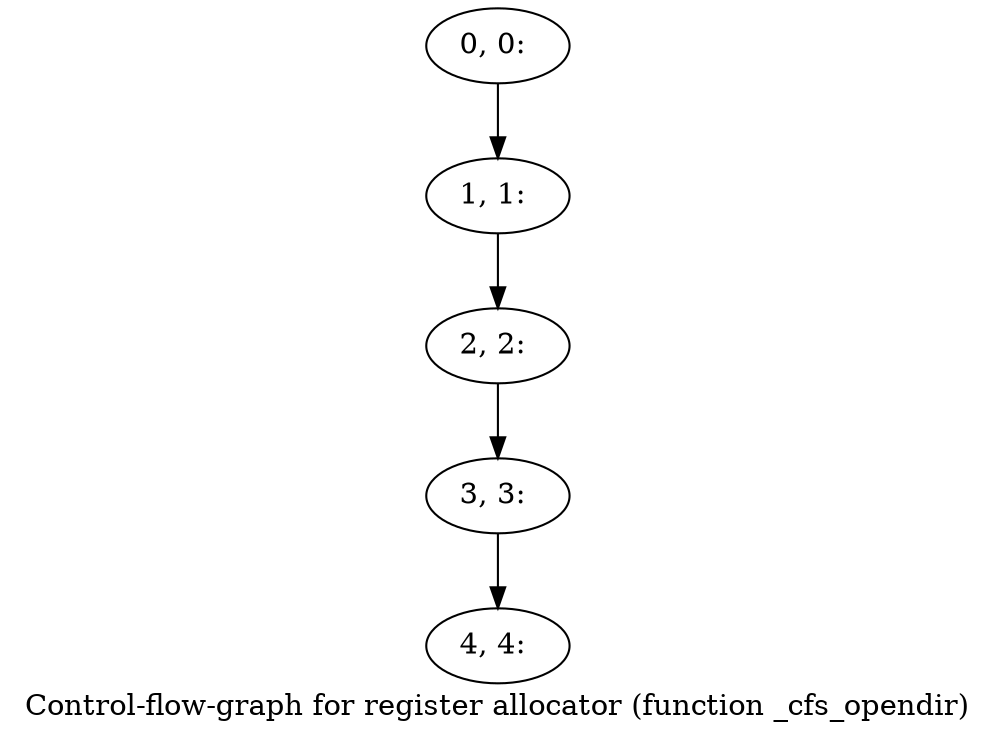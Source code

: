digraph G {
graph [label="Control-flow-graph for register allocator (function _cfs_opendir)"]
0[label="0, 0: "];
1[label="1, 1: "];
2[label="2, 2: "];
3[label="3, 3: "];
4[label="4, 4: "];
0->1 ;
1->2 ;
2->3 ;
3->4 ;
}
